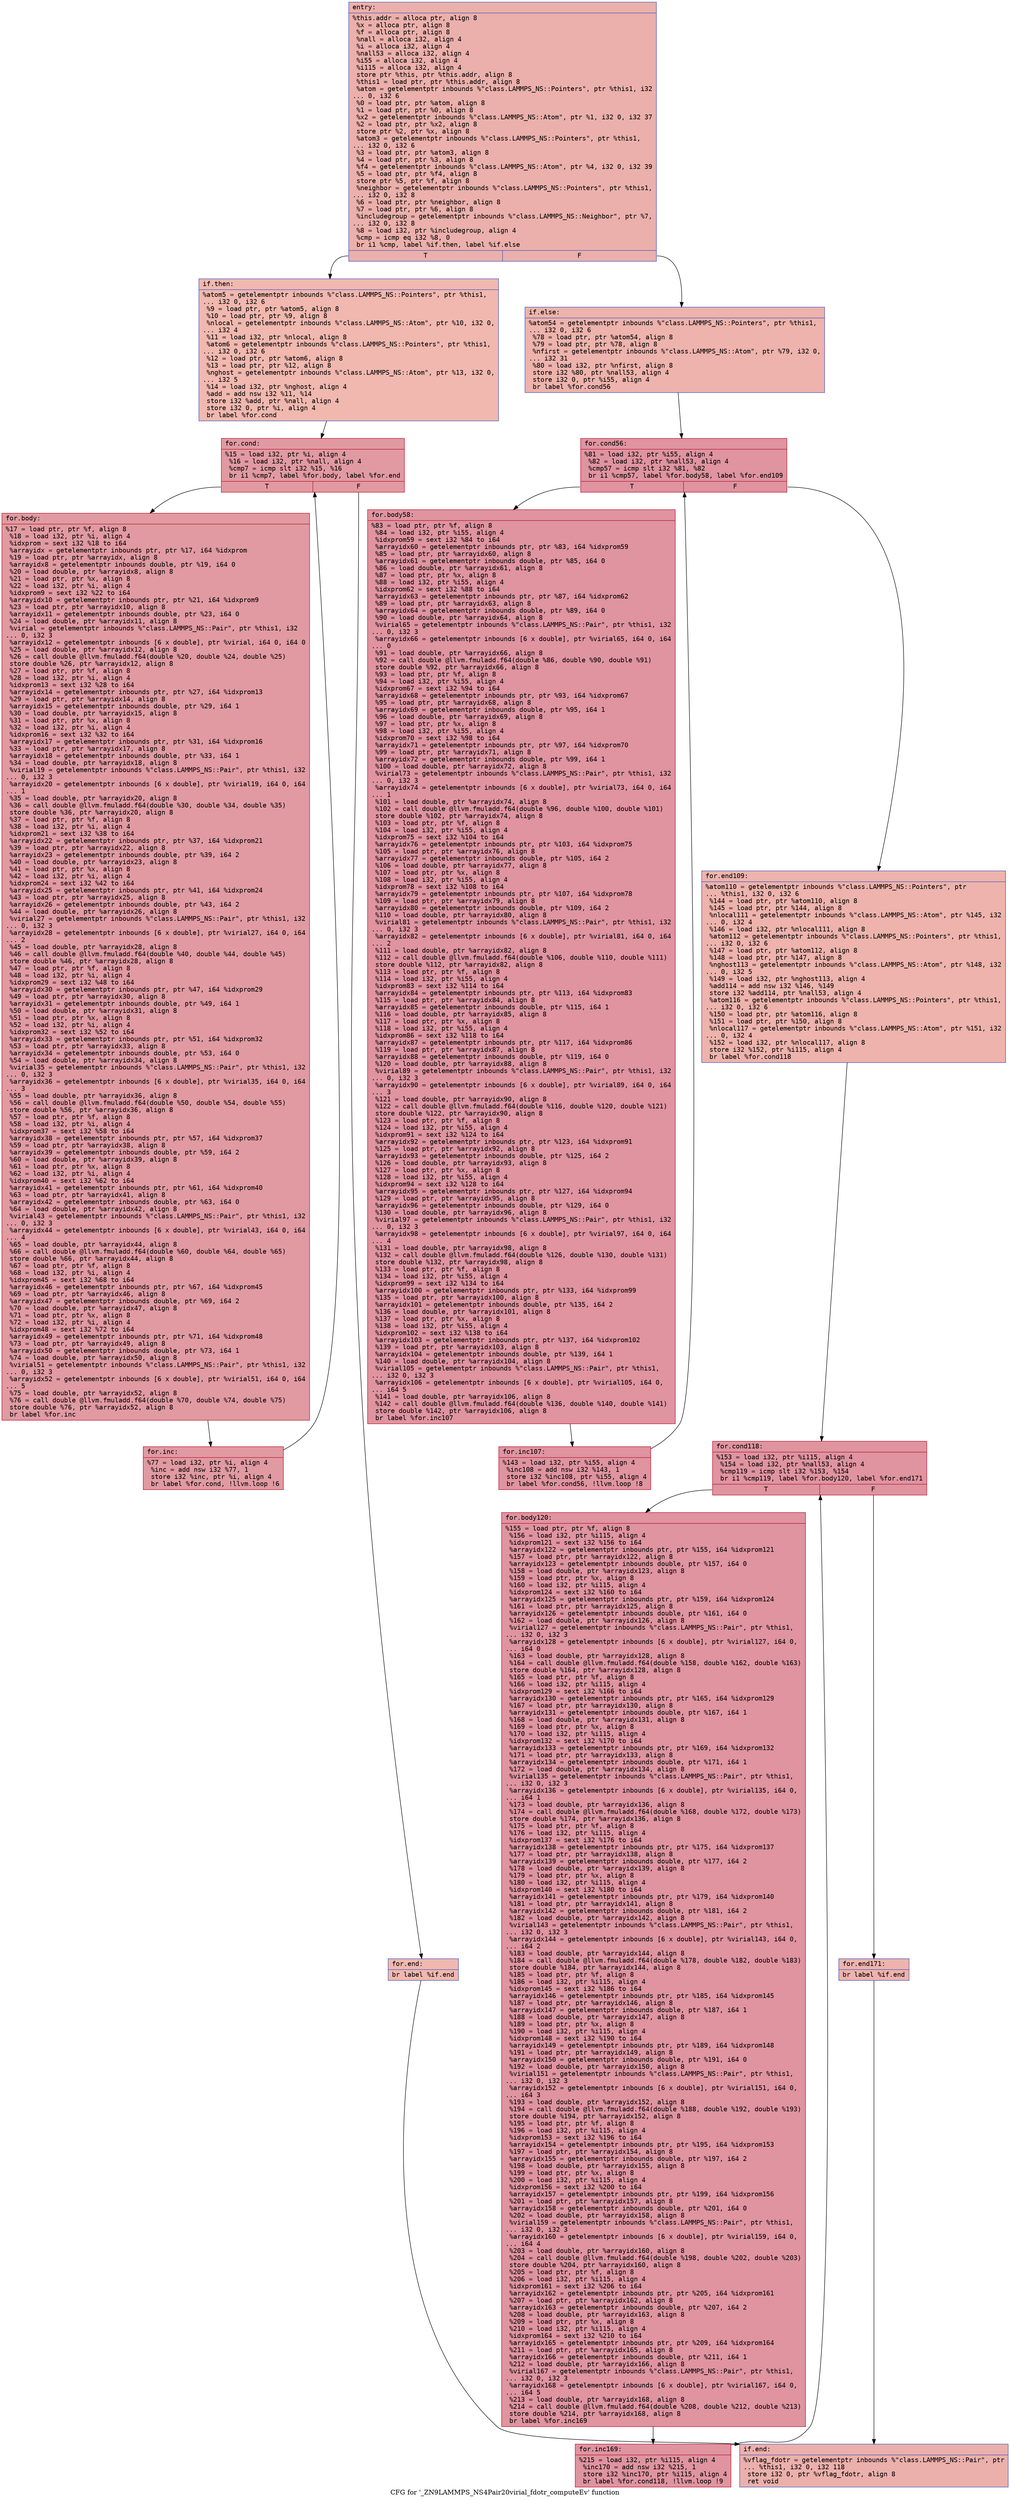 digraph "CFG for '_ZN9LAMMPS_NS4Pair20virial_fdotr_computeEv' function" {
	label="CFG for '_ZN9LAMMPS_NS4Pair20virial_fdotr_computeEv' function";

	Node0x55f5733ad130 [shape=record,color="#3d50c3ff", style=filled, fillcolor="#d24b4070" fontname="Courier",label="{entry:\l|  %this.addr = alloca ptr, align 8\l  %x = alloca ptr, align 8\l  %f = alloca ptr, align 8\l  %nall = alloca i32, align 4\l  %i = alloca i32, align 4\l  %nall53 = alloca i32, align 4\l  %i55 = alloca i32, align 4\l  %i115 = alloca i32, align 4\l  store ptr %this, ptr %this.addr, align 8\l  %this1 = load ptr, ptr %this.addr, align 8\l  %atom = getelementptr inbounds %\"class.LAMMPS_NS::Pointers\", ptr %this1, i32\l... 0, i32 6\l  %0 = load ptr, ptr %atom, align 8\l  %1 = load ptr, ptr %0, align 8\l  %x2 = getelementptr inbounds %\"class.LAMMPS_NS::Atom\", ptr %1, i32 0, i32 37\l  %2 = load ptr, ptr %x2, align 8\l  store ptr %2, ptr %x, align 8\l  %atom3 = getelementptr inbounds %\"class.LAMMPS_NS::Pointers\", ptr %this1,\l... i32 0, i32 6\l  %3 = load ptr, ptr %atom3, align 8\l  %4 = load ptr, ptr %3, align 8\l  %f4 = getelementptr inbounds %\"class.LAMMPS_NS::Atom\", ptr %4, i32 0, i32 39\l  %5 = load ptr, ptr %f4, align 8\l  store ptr %5, ptr %f, align 8\l  %neighbor = getelementptr inbounds %\"class.LAMMPS_NS::Pointers\", ptr %this1,\l... i32 0, i32 8\l  %6 = load ptr, ptr %neighbor, align 8\l  %7 = load ptr, ptr %6, align 8\l  %includegroup = getelementptr inbounds %\"class.LAMMPS_NS::Neighbor\", ptr %7,\l... i32 0, i32 8\l  %8 = load i32, ptr %includegroup, align 4\l  %cmp = icmp eq i32 %8, 0\l  br i1 %cmp, label %if.then, label %if.else\l|{<s0>T|<s1>F}}"];
	Node0x55f5733ad130:s0 -> Node0x55f5733b1d20[tooltip="entry -> if.then\nProbability 37.50%" ];
	Node0x55f5733ad130:s1 -> Node0x55f5733b1d90[tooltip="entry -> if.else\nProbability 62.50%" ];
	Node0x55f5733b1d20 [shape=record,color="#3d50c3ff", style=filled, fillcolor="#dc5d4a70" fontname="Courier",label="{if.then:\l|  %atom5 = getelementptr inbounds %\"class.LAMMPS_NS::Pointers\", ptr %this1,\l... i32 0, i32 6\l  %9 = load ptr, ptr %atom5, align 8\l  %10 = load ptr, ptr %9, align 8\l  %nlocal = getelementptr inbounds %\"class.LAMMPS_NS::Atom\", ptr %10, i32 0,\l... i32 4\l  %11 = load i32, ptr %nlocal, align 8\l  %atom6 = getelementptr inbounds %\"class.LAMMPS_NS::Pointers\", ptr %this1,\l... i32 0, i32 6\l  %12 = load ptr, ptr %atom6, align 8\l  %13 = load ptr, ptr %12, align 8\l  %nghost = getelementptr inbounds %\"class.LAMMPS_NS::Atom\", ptr %13, i32 0,\l... i32 5\l  %14 = load i32, ptr %nghost, align 4\l  %add = add nsw i32 %11, %14\l  store i32 %add, ptr %nall, align 4\l  store i32 0, ptr %i, align 4\l  br label %for.cond\l}"];
	Node0x55f5733b1d20 -> Node0x55f5733adbb0[tooltip="if.then -> for.cond\nProbability 100.00%" ];
	Node0x55f5733adbb0 [shape=record,color="#b70d28ff", style=filled, fillcolor="#bb1b2c70" fontname="Courier",label="{for.cond:\l|  %15 = load i32, ptr %i, align 4\l  %16 = load i32, ptr %nall, align 4\l  %cmp7 = icmp slt i32 %15, %16\l  br i1 %cmp7, label %for.body, label %for.end\l|{<s0>T|<s1>F}}"];
	Node0x55f5733adbb0:s0 -> Node0x55f5733b2b50[tooltip="for.cond -> for.body\nProbability 96.88%" ];
	Node0x55f5733adbb0:s1 -> Node0x55f5733b2bd0[tooltip="for.cond -> for.end\nProbability 3.12%" ];
	Node0x55f5733b2b50 [shape=record,color="#b70d28ff", style=filled, fillcolor="#bb1b2c70" fontname="Courier",label="{for.body:\l|  %17 = load ptr, ptr %f, align 8\l  %18 = load i32, ptr %i, align 4\l  %idxprom = sext i32 %18 to i64\l  %arrayidx = getelementptr inbounds ptr, ptr %17, i64 %idxprom\l  %19 = load ptr, ptr %arrayidx, align 8\l  %arrayidx8 = getelementptr inbounds double, ptr %19, i64 0\l  %20 = load double, ptr %arrayidx8, align 8\l  %21 = load ptr, ptr %x, align 8\l  %22 = load i32, ptr %i, align 4\l  %idxprom9 = sext i32 %22 to i64\l  %arrayidx10 = getelementptr inbounds ptr, ptr %21, i64 %idxprom9\l  %23 = load ptr, ptr %arrayidx10, align 8\l  %arrayidx11 = getelementptr inbounds double, ptr %23, i64 0\l  %24 = load double, ptr %arrayidx11, align 8\l  %virial = getelementptr inbounds %\"class.LAMMPS_NS::Pair\", ptr %this1, i32\l... 0, i32 3\l  %arrayidx12 = getelementptr inbounds [6 x double], ptr %virial, i64 0, i64 0\l  %25 = load double, ptr %arrayidx12, align 8\l  %26 = call double @llvm.fmuladd.f64(double %20, double %24, double %25)\l  store double %26, ptr %arrayidx12, align 8\l  %27 = load ptr, ptr %f, align 8\l  %28 = load i32, ptr %i, align 4\l  %idxprom13 = sext i32 %28 to i64\l  %arrayidx14 = getelementptr inbounds ptr, ptr %27, i64 %idxprom13\l  %29 = load ptr, ptr %arrayidx14, align 8\l  %arrayidx15 = getelementptr inbounds double, ptr %29, i64 1\l  %30 = load double, ptr %arrayidx15, align 8\l  %31 = load ptr, ptr %x, align 8\l  %32 = load i32, ptr %i, align 4\l  %idxprom16 = sext i32 %32 to i64\l  %arrayidx17 = getelementptr inbounds ptr, ptr %31, i64 %idxprom16\l  %33 = load ptr, ptr %arrayidx17, align 8\l  %arrayidx18 = getelementptr inbounds double, ptr %33, i64 1\l  %34 = load double, ptr %arrayidx18, align 8\l  %virial19 = getelementptr inbounds %\"class.LAMMPS_NS::Pair\", ptr %this1, i32\l... 0, i32 3\l  %arrayidx20 = getelementptr inbounds [6 x double], ptr %virial19, i64 0, i64\l... 1\l  %35 = load double, ptr %arrayidx20, align 8\l  %36 = call double @llvm.fmuladd.f64(double %30, double %34, double %35)\l  store double %36, ptr %arrayidx20, align 8\l  %37 = load ptr, ptr %f, align 8\l  %38 = load i32, ptr %i, align 4\l  %idxprom21 = sext i32 %38 to i64\l  %arrayidx22 = getelementptr inbounds ptr, ptr %37, i64 %idxprom21\l  %39 = load ptr, ptr %arrayidx22, align 8\l  %arrayidx23 = getelementptr inbounds double, ptr %39, i64 2\l  %40 = load double, ptr %arrayidx23, align 8\l  %41 = load ptr, ptr %x, align 8\l  %42 = load i32, ptr %i, align 4\l  %idxprom24 = sext i32 %42 to i64\l  %arrayidx25 = getelementptr inbounds ptr, ptr %41, i64 %idxprom24\l  %43 = load ptr, ptr %arrayidx25, align 8\l  %arrayidx26 = getelementptr inbounds double, ptr %43, i64 2\l  %44 = load double, ptr %arrayidx26, align 8\l  %virial27 = getelementptr inbounds %\"class.LAMMPS_NS::Pair\", ptr %this1, i32\l... 0, i32 3\l  %arrayidx28 = getelementptr inbounds [6 x double], ptr %virial27, i64 0, i64\l... 2\l  %45 = load double, ptr %arrayidx28, align 8\l  %46 = call double @llvm.fmuladd.f64(double %40, double %44, double %45)\l  store double %46, ptr %arrayidx28, align 8\l  %47 = load ptr, ptr %f, align 8\l  %48 = load i32, ptr %i, align 4\l  %idxprom29 = sext i32 %48 to i64\l  %arrayidx30 = getelementptr inbounds ptr, ptr %47, i64 %idxprom29\l  %49 = load ptr, ptr %arrayidx30, align 8\l  %arrayidx31 = getelementptr inbounds double, ptr %49, i64 1\l  %50 = load double, ptr %arrayidx31, align 8\l  %51 = load ptr, ptr %x, align 8\l  %52 = load i32, ptr %i, align 4\l  %idxprom32 = sext i32 %52 to i64\l  %arrayidx33 = getelementptr inbounds ptr, ptr %51, i64 %idxprom32\l  %53 = load ptr, ptr %arrayidx33, align 8\l  %arrayidx34 = getelementptr inbounds double, ptr %53, i64 0\l  %54 = load double, ptr %arrayidx34, align 8\l  %virial35 = getelementptr inbounds %\"class.LAMMPS_NS::Pair\", ptr %this1, i32\l... 0, i32 3\l  %arrayidx36 = getelementptr inbounds [6 x double], ptr %virial35, i64 0, i64\l... 3\l  %55 = load double, ptr %arrayidx36, align 8\l  %56 = call double @llvm.fmuladd.f64(double %50, double %54, double %55)\l  store double %56, ptr %arrayidx36, align 8\l  %57 = load ptr, ptr %f, align 8\l  %58 = load i32, ptr %i, align 4\l  %idxprom37 = sext i32 %58 to i64\l  %arrayidx38 = getelementptr inbounds ptr, ptr %57, i64 %idxprom37\l  %59 = load ptr, ptr %arrayidx38, align 8\l  %arrayidx39 = getelementptr inbounds double, ptr %59, i64 2\l  %60 = load double, ptr %arrayidx39, align 8\l  %61 = load ptr, ptr %x, align 8\l  %62 = load i32, ptr %i, align 4\l  %idxprom40 = sext i32 %62 to i64\l  %arrayidx41 = getelementptr inbounds ptr, ptr %61, i64 %idxprom40\l  %63 = load ptr, ptr %arrayidx41, align 8\l  %arrayidx42 = getelementptr inbounds double, ptr %63, i64 0\l  %64 = load double, ptr %arrayidx42, align 8\l  %virial43 = getelementptr inbounds %\"class.LAMMPS_NS::Pair\", ptr %this1, i32\l... 0, i32 3\l  %arrayidx44 = getelementptr inbounds [6 x double], ptr %virial43, i64 0, i64\l... 4\l  %65 = load double, ptr %arrayidx44, align 8\l  %66 = call double @llvm.fmuladd.f64(double %60, double %64, double %65)\l  store double %66, ptr %arrayidx44, align 8\l  %67 = load ptr, ptr %f, align 8\l  %68 = load i32, ptr %i, align 4\l  %idxprom45 = sext i32 %68 to i64\l  %arrayidx46 = getelementptr inbounds ptr, ptr %67, i64 %idxprom45\l  %69 = load ptr, ptr %arrayidx46, align 8\l  %arrayidx47 = getelementptr inbounds double, ptr %69, i64 2\l  %70 = load double, ptr %arrayidx47, align 8\l  %71 = load ptr, ptr %x, align 8\l  %72 = load i32, ptr %i, align 4\l  %idxprom48 = sext i32 %72 to i64\l  %arrayidx49 = getelementptr inbounds ptr, ptr %71, i64 %idxprom48\l  %73 = load ptr, ptr %arrayidx49, align 8\l  %arrayidx50 = getelementptr inbounds double, ptr %73, i64 1\l  %74 = load double, ptr %arrayidx50, align 8\l  %virial51 = getelementptr inbounds %\"class.LAMMPS_NS::Pair\", ptr %this1, i32\l... 0, i32 3\l  %arrayidx52 = getelementptr inbounds [6 x double], ptr %virial51, i64 0, i64\l... 5\l  %75 = load double, ptr %arrayidx52, align 8\l  %76 = call double @llvm.fmuladd.f64(double %70, double %74, double %75)\l  store double %76, ptr %arrayidx52, align 8\l  br label %for.inc\l}"];
	Node0x55f5733b2b50 -> Node0x55f5733b83e0[tooltip="for.body -> for.inc\nProbability 100.00%" ];
	Node0x55f5733b83e0 [shape=record,color="#b70d28ff", style=filled, fillcolor="#bb1b2c70" fontname="Courier",label="{for.inc:\l|  %77 = load i32, ptr %i, align 4\l  %inc = add nsw i32 %77, 1\l  store i32 %inc, ptr %i, align 4\l  br label %for.cond, !llvm.loop !6\l}"];
	Node0x55f5733b83e0 -> Node0x55f5733adbb0[tooltip="for.inc -> for.cond\nProbability 100.00%" ];
	Node0x55f5733b2bd0 [shape=record,color="#3d50c3ff", style=filled, fillcolor="#dc5d4a70" fontname="Courier",label="{for.end:\l|  br label %if.end\l}"];
	Node0x55f5733b2bd0 -> Node0x55f5733b87d0[tooltip="for.end -> if.end\nProbability 100.00%" ];
	Node0x55f5733b1d90 [shape=record,color="#3d50c3ff", style=filled, fillcolor="#d6524470" fontname="Courier",label="{if.else:\l|  %atom54 = getelementptr inbounds %\"class.LAMMPS_NS::Pointers\", ptr %this1,\l... i32 0, i32 6\l  %78 = load ptr, ptr %atom54, align 8\l  %79 = load ptr, ptr %78, align 8\l  %nfirst = getelementptr inbounds %\"class.LAMMPS_NS::Atom\", ptr %79, i32 0,\l... i32 31\l  %80 = load i32, ptr %nfirst, align 8\l  store i32 %80, ptr %nall53, align 4\l  store i32 0, ptr %i55, align 4\l  br label %for.cond56\l}"];
	Node0x55f5733b1d90 -> Node0x55f5733b8d10[tooltip="if.else -> for.cond56\nProbability 100.00%" ];
	Node0x55f5733b8d10 [shape=record,color="#b70d28ff", style=filled, fillcolor="#b70d2870" fontname="Courier",label="{for.cond56:\l|  %81 = load i32, ptr %i55, align 4\l  %82 = load i32, ptr %nall53, align 4\l  %cmp57 = icmp slt i32 %81, %82\l  br i1 %cmp57, label %for.body58, label %for.end109\l|{<s0>T|<s1>F}}"];
	Node0x55f5733b8d10:s0 -> Node0x55f5733b8f80[tooltip="for.cond56 -> for.body58\nProbability 96.88%" ];
	Node0x55f5733b8d10:s1 -> Node0x55f5733b8fd0[tooltip="for.cond56 -> for.end109\nProbability 3.12%" ];
	Node0x55f5733b8f80 [shape=record,color="#b70d28ff", style=filled, fillcolor="#b70d2870" fontname="Courier",label="{for.body58:\l|  %83 = load ptr, ptr %f, align 8\l  %84 = load i32, ptr %i55, align 4\l  %idxprom59 = sext i32 %84 to i64\l  %arrayidx60 = getelementptr inbounds ptr, ptr %83, i64 %idxprom59\l  %85 = load ptr, ptr %arrayidx60, align 8\l  %arrayidx61 = getelementptr inbounds double, ptr %85, i64 0\l  %86 = load double, ptr %arrayidx61, align 8\l  %87 = load ptr, ptr %x, align 8\l  %88 = load i32, ptr %i55, align 4\l  %idxprom62 = sext i32 %88 to i64\l  %arrayidx63 = getelementptr inbounds ptr, ptr %87, i64 %idxprom62\l  %89 = load ptr, ptr %arrayidx63, align 8\l  %arrayidx64 = getelementptr inbounds double, ptr %89, i64 0\l  %90 = load double, ptr %arrayidx64, align 8\l  %virial65 = getelementptr inbounds %\"class.LAMMPS_NS::Pair\", ptr %this1, i32\l... 0, i32 3\l  %arrayidx66 = getelementptr inbounds [6 x double], ptr %virial65, i64 0, i64\l... 0\l  %91 = load double, ptr %arrayidx66, align 8\l  %92 = call double @llvm.fmuladd.f64(double %86, double %90, double %91)\l  store double %92, ptr %arrayidx66, align 8\l  %93 = load ptr, ptr %f, align 8\l  %94 = load i32, ptr %i55, align 4\l  %idxprom67 = sext i32 %94 to i64\l  %arrayidx68 = getelementptr inbounds ptr, ptr %93, i64 %idxprom67\l  %95 = load ptr, ptr %arrayidx68, align 8\l  %arrayidx69 = getelementptr inbounds double, ptr %95, i64 1\l  %96 = load double, ptr %arrayidx69, align 8\l  %97 = load ptr, ptr %x, align 8\l  %98 = load i32, ptr %i55, align 4\l  %idxprom70 = sext i32 %98 to i64\l  %arrayidx71 = getelementptr inbounds ptr, ptr %97, i64 %idxprom70\l  %99 = load ptr, ptr %arrayidx71, align 8\l  %arrayidx72 = getelementptr inbounds double, ptr %99, i64 1\l  %100 = load double, ptr %arrayidx72, align 8\l  %virial73 = getelementptr inbounds %\"class.LAMMPS_NS::Pair\", ptr %this1, i32\l... 0, i32 3\l  %arrayidx74 = getelementptr inbounds [6 x double], ptr %virial73, i64 0, i64\l... 1\l  %101 = load double, ptr %arrayidx74, align 8\l  %102 = call double @llvm.fmuladd.f64(double %96, double %100, double %101)\l  store double %102, ptr %arrayidx74, align 8\l  %103 = load ptr, ptr %f, align 8\l  %104 = load i32, ptr %i55, align 4\l  %idxprom75 = sext i32 %104 to i64\l  %arrayidx76 = getelementptr inbounds ptr, ptr %103, i64 %idxprom75\l  %105 = load ptr, ptr %arrayidx76, align 8\l  %arrayidx77 = getelementptr inbounds double, ptr %105, i64 2\l  %106 = load double, ptr %arrayidx77, align 8\l  %107 = load ptr, ptr %x, align 8\l  %108 = load i32, ptr %i55, align 4\l  %idxprom78 = sext i32 %108 to i64\l  %arrayidx79 = getelementptr inbounds ptr, ptr %107, i64 %idxprom78\l  %109 = load ptr, ptr %arrayidx79, align 8\l  %arrayidx80 = getelementptr inbounds double, ptr %109, i64 2\l  %110 = load double, ptr %arrayidx80, align 8\l  %virial81 = getelementptr inbounds %\"class.LAMMPS_NS::Pair\", ptr %this1, i32\l... 0, i32 3\l  %arrayidx82 = getelementptr inbounds [6 x double], ptr %virial81, i64 0, i64\l... 2\l  %111 = load double, ptr %arrayidx82, align 8\l  %112 = call double @llvm.fmuladd.f64(double %106, double %110, double %111)\l  store double %112, ptr %arrayidx82, align 8\l  %113 = load ptr, ptr %f, align 8\l  %114 = load i32, ptr %i55, align 4\l  %idxprom83 = sext i32 %114 to i64\l  %arrayidx84 = getelementptr inbounds ptr, ptr %113, i64 %idxprom83\l  %115 = load ptr, ptr %arrayidx84, align 8\l  %arrayidx85 = getelementptr inbounds double, ptr %115, i64 1\l  %116 = load double, ptr %arrayidx85, align 8\l  %117 = load ptr, ptr %x, align 8\l  %118 = load i32, ptr %i55, align 4\l  %idxprom86 = sext i32 %118 to i64\l  %arrayidx87 = getelementptr inbounds ptr, ptr %117, i64 %idxprom86\l  %119 = load ptr, ptr %arrayidx87, align 8\l  %arrayidx88 = getelementptr inbounds double, ptr %119, i64 0\l  %120 = load double, ptr %arrayidx88, align 8\l  %virial89 = getelementptr inbounds %\"class.LAMMPS_NS::Pair\", ptr %this1, i32\l... 0, i32 3\l  %arrayidx90 = getelementptr inbounds [6 x double], ptr %virial89, i64 0, i64\l... 3\l  %121 = load double, ptr %arrayidx90, align 8\l  %122 = call double @llvm.fmuladd.f64(double %116, double %120, double %121)\l  store double %122, ptr %arrayidx90, align 8\l  %123 = load ptr, ptr %f, align 8\l  %124 = load i32, ptr %i55, align 4\l  %idxprom91 = sext i32 %124 to i64\l  %arrayidx92 = getelementptr inbounds ptr, ptr %123, i64 %idxprom91\l  %125 = load ptr, ptr %arrayidx92, align 8\l  %arrayidx93 = getelementptr inbounds double, ptr %125, i64 2\l  %126 = load double, ptr %arrayidx93, align 8\l  %127 = load ptr, ptr %x, align 8\l  %128 = load i32, ptr %i55, align 4\l  %idxprom94 = sext i32 %128 to i64\l  %arrayidx95 = getelementptr inbounds ptr, ptr %127, i64 %idxprom94\l  %129 = load ptr, ptr %arrayidx95, align 8\l  %arrayidx96 = getelementptr inbounds double, ptr %129, i64 0\l  %130 = load double, ptr %arrayidx96, align 8\l  %virial97 = getelementptr inbounds %\"class.LAMMPS_NS::Pair\", ptr %this1, i32\l... 0, i32 3\l  %arrayidx98 = getelementptr inbounds [6 x double], ptr %virial97, i64 0, i64\l... 4\l  %131 = load double, ptr %arrayidx98, align 8\l  %132 = call double @llvm.fmuladd.f64(double %126, double %130, double %131)\l  store double %132, ptr %arrayidx98, align 8\l  %133 = load ptr, ptr %f, align 8\l  %134 = load i32, ptr %i55, align 4\l  %idxprom99 = sext i32 %134 to i64\l  %arrayidx100 = getelementptr inbounds ptr, ptr %133, i64 %idxprom99\l  %135 = load ptr, ptr %arrayidx100, align 8\l  %arrayidx101 = getelementptr inbounds double, ptr %135, i64 2\l  %136 = load double, ptr %arrayidx101, align 8\l  %137 = load ptr, ptr %x, align 8\l  %138 = load i32, ptr %i55, align 4\l  %idxprom102 = sext i32 %138 to i64\l  %arrayidx103 = getelementptr inbounds ptr, ptr %137, i64 %idxprom102\l  %139 = load ptr, ptr %arrayidx103, align 8\l  %arrayidx104 = getelementptr inbounds double, ptr %139, i64 1\l  %140 = load double, ptr %arrayidx104, align 8\l  %virial105 = getelementptr inbounds %\"class.LAMMPS_NS::Pair\", ptr %this1,\l... i32 0, i32 3\l  %arrayidx106 = getelementptr inbounds [6 x double], ptr %virial105, i64 0,\l... i64 5\l  %141 = load double, ptr %arrayidx106, align 8\l  %142 = call double @llvm.fmuladd.f64(double %136, double %140, double %141)\l  store double %142, ptr %arrayidx106, align 8\l  br label %for.inc107\l}"];
	Node0x55f5733b8f80 -> Node0x55f5733bebc0[tooltip="for.body58 -> for.inc107\nProbability 100.00%" ];
	Node0x55f5733bebc0 [shape=record,color="#b70d28ff", style=filled, fillcolor="#b70d2870" fontname="Courier",label="{for.inc107:\l|  %143 = load i32, ptr %i55, align 4\l  %inc108 = add nsw i32 %143, 1\l  store i32 %inc108, ptr %i55, align 4\l  br label %for.cond56, !llvm.loop !8\l}"];
	Node0x55f5733bebc0 -> Node0x55f5733b8d10[tooltip="for.inc107 -> for.cond56\nProbability 100.00%" ];
	Node0x55f5733b8fd0 [shape=record,color="#3d50c3ff", style=filled, fillcolor="#d6524470" fontname="Courier",label="{for.end109:\l|  %atom110 = getelementptr inbounds %\"class.LAMMPS_NS::Pointers\", ptr\l... %this1, i32 0, i32 6\l  %144 = load ptr, ptr %atom110, align 8\l  %145 = load ptr, ptr %144, align 8\l  %nlocal111 = getelementptr inbounds %\"class.LAMMPS_NS::Atom\", ptr %145, i32\l... 0, i32 4\l  %146 = load i32, ptr %nlocal111, align 8\l  %atom112 = getelementptr inbounds %\"class.LAMMPS_NS::Pointers\", ptr %this1,\l... i32 0, i32 6\l  %147 = load ptr, ptr %atom112, align 8\l  %148 = load ptr, ptr %147, align 8\l  %nghost113 = getelementptr inbounds %\"class.LAMMPS_NS::Atom\", ptr %148, i32\l... 0, i32 5\l  %149 = load i32, ptr %nghost113, align 4\l  %add114 = add nsw i32 %146, %149\l  store i32 %add114, ptr %nall53, align 4\l  %atom116 = getelementptr inbounds %\"class.LAMMPS_NS::Pointers\", ptr %this1,\l... i32 0, i32 6\l  %150 = load ptr, ptr %atom116, align 8\l  %151 = load ptr, ptr %150, align 8\l  %nlocal117 = getelementptr inbounds %\"class.LAMMPS_NS::Atom\", ptr %151, i32\l... 0, i32 4\l  %152 = load i32, ptr %nlocal117, align 8\l  store i32 %152, ptr %i115, align 4\l  br label %for.cond118\l}"];
	Node0x55f5733b8fd0 -> Node0x55f5733bfb80[tooltip="for.end109 -> for.cond118\nProbability 100.00%" ];
	Node0x55f5733bfb80 [shape=record,color="#b70d28ff", style=filled, fillcolor="#b70d2870" fontname="Courier",label="{for.cond118:\l|  %153 = load i32, ptr %i115, align 4\l  %154 = load i32, ptr %nall53, align 4\l  %cmp119 = icmp slt i32 %153, %154\l  br i1 %cmp119, label %for.body120, label %for.end171\l|{<s0>T|<s1>F}}"];
	Node0x55f5733bfb80:s0 -> Node0x55f5733bfe20[tooltip="for.cond118 -> for.body120\nProbability 96.88%" ];
	Node0x55f5733bfb80:s1 -> Node0x55f5733bfea0[tooltip="for.cond118 -> for.end171\nProbability 3.12%" ];
	Node0x55f5733bfe20 [shape=record,color="#b70d28ff", style=filled, fillcolor="#b70d2870" fontname="Courier",label="{for.body120:\l|  %155 = load ptr, ptr %f, align 8\l  %156 = load i32, ptr %i115, align 4\l  %idxprom121 = sext i32 %156 to i64\l  %arrayidx122 = getelementptr inbounds ptr, ptr %155, i64 %idxprom121\l  %157 = load ptr, ptr %arrayidx122, align 8\l  %arrayidx123 = getelementptr inbounds double, ptr %157, i64 0\l  %158 = load double, ptr %arrayidx123, align 8\l  %159 = load ptr, ptr %x, align 8\l  %160 = load i32, ptr %i115, align 4\l  %idxprom124 = sext i32 %160 to i64\l  %arrayidx125 = getelementptr inbounds ptr, ptr %159, i64 %idxprom124\l  %161 = load ptr, ptr %arrayidx125, align 8\l  %arrayidx126 = getelementptr inbounds double, ptr %161, i64 0\l  %162 = load double, ptr %arrayidx126, align 8\l  %virial127 = getelementptr inbounds %\"class.LAMMPS_NS::Pair\", ptr %this1,\l... i32 0, i32 3\l  %arrayidx128 = getelementptr inbounds [6 x double], ptr %virial127, i64 0,\l... i64 0\l  %163 = load double, ptr %arrayidx128, align 8\l  %164 = call double @llvm.fmuladd.f64(double %158, double %162, double %163)\l  store double %164, ptr %arrayidx128, align 8\l  %165 = load ptr, ptr %f, align 8\l  %166 = load i32, ptr %i115, align 4\l  %idxprom129 = sext i32 %166 to i64\l  %arrayidx130 = getelementptr inbounds ptr, ptr %165, i64 %idxprom129\l  %167 = load ptr, ptr %arrayidx130, align 8\l  %arrayidx131 = getelementptr inbounds double, ptr %167, i64 1\l  %168 = load double, ptr %arrayidx131, align 8\l  %169 = load ptr, ptr %x, align 8\l  %170 = load i32, ptr %i115, align 4\l  %idxprom132 = sext i32 %170 to i64\l  %arrayidx133 = getelementptr inbounds ptr, ptr %169, i64 %idxprom132\l  %171 = load ptr, ptr %arrayidx133, align 8\l  %arrayidx134 = getelementptr inbounds double, ptr %171, i64 1\l  %172 = load double, ptr %arrayidx134, align 8\l  %virial135 = getelementptr inbounds %\"class.LAMMPS_NS::Pair\", ptr %this1,\l... i32 0, i32 3\l  %arrayidx136 = getelementptr inbounds [6 x double], ptr %virial135, i64 0,\l... i64 1\l  %173 = load double, ptr %arrayidx136, align 8\l  %174 = call double @llvm.fmuladd.f64(double %168, double %172, double %173)\l  store double %174, ptr %arrayidx136, align 8\l  %175 = load ptr, ptr %f, align 8\l  %176 = load i32, ptr %i115, align 4\l  %idxprom137 = sext i32 %176 to i64\l  %arrayidx138 = getelementptr inbounds ptr, ptr %175, i64 %idxprom137\l  %177 = load ptr, ptr %arrayidx138, align 8\l  %arrayidx139 = getelementptr inbounds double, ptr %177, i64 2\l  %178 = load double, ptr %arrayidx139, align 8\l  %179 = load ptr, ptr %x, align 8\l  %180 = load i32, ptr %i115, align 4\l  %idxprom140 = sext i32 %180 to i64\l  %arrayidx141 = getelementptr inbounds ptr, ptr %179, i64 %idxprom140\l  %181 = load ptr, ptr %arrayidx141, align 8\l  %arrayidx142 = getelementptr inbounds double, ptr %181, i64 2\l  %182 = load double, ptr %arrayidx142, align 8\l  %virial143 = getelementptr inbounds %\"class.LAMMPS_NS::Pair\", ptr %this1,\l... i32 0, i32 3\l  %arrayidx144 = getelementptr inbounds [6 x double], ptr %virial143, i64 0,\l... i64 2\l  %183 = load double, ptr %arrayidx144, align 8\l  %184 = call double @llvm.fmuladd.f64(double %178, double %182, double %183)\l  store double %184, ptr %arrayidx144, align 8\l  %185 = load ptr, ptr %f, align 8\l  %186 = load i32, ptr %i115, align 4\l  %idxprom145 = sext i32 %186 to i64\l  %arrayidx146 = getelementptr inbounds ptr, ptr %185, i64 %idxprom145\l  %187 = load ptr, ptr %arrayidx146, align 8\l  %arrayidx147 = getelementptr inbounds double, ptr %187, i64 1\l  %188 = load double, ptr %arrayidx147, align 8\l  %189 = load ptr, ptr %x, align 8\l  %190 = load i32, ptr %i115, align 4\l  %idxprom148 = sext i32 %190 to i64\l  %arrayidx149 = getelementptr inbounds ptr, ptr %189, i64 %idxprom148\l  %191 = load ptr, ptr %arrayidx149, align 8\l  %arrayidx150 = getelementptr inbounds double, ptr %191, i64 0\l  %192 = load double, ptr %arrayidx150, align 8\l  %virial151 = getelementptr inbounds %\"class.LAMMPS_NS::Pair\", ptr %this1,\l... i32 0, i32 3\l  %arrayidx152 = getelementptr inbounds [6 x double], ptr %virial151, i64 0,\l... i64 3\l  %193 = load double, ptr %arrayidx152, align 8\l  %194 = call double @llvm.fmuladd.f64(double %188, double %192, double %193)\l  store double %194, ptr %arrayidx152, align 8\l  %195 = load ptr, ptr %f, align 8\l  %196 = load i32, ptr %i115, align 4\l  %idxprom153 = sext i32 %196 to i64\l  %arrayidx154 = getelementptr inbounds ptr, ptr %195, i64 %idxprom153\l  %197 = load ptr, ptr %arrayidx154, align 8\l  %arrayidx155 = getelementptr inbounds double, ptr %197, i64 2\l  %198 = load double, ptr %arrayidx155, align 8\l  %199 = load ptr, ptr %x, align 8\l  %200 = load i32, ptr %i115, align 4\l  %idxprom156 = sext i32 %200 to i64\l  %arrayidx157 = getelementptr inbounds ptr, ptr %199, i64 %idxprom156\l  %201 = load ptr, ptr %arrayidx157, align 8\l  %arrayidx158 = getelementptr inbounds double, ptr %201, i64 0\l  %202 = load double, ptr %arrayidx158, align 8\l  %virial159 = getelementptr inbounds %\"class.LAMMPS_NS::Pair\", ptr %this1,\l... i32 0, i32 3\l  %arrayidx160 = getelementptr inbounds [6 x double], ptr %virial159, i64 0,\l... i64 4\l  %203 = load double, ptr %arrayidx160, align 8\l  %204 = call double @llvm.fmuladd.f64(double %198, double %202, double %203)\l  store double %204, ptr %arrayidx160, align 8\l  %205 = load ptr, ptr %f, align 8\l  %206 = load i32, ptr %i115, align 4\l  %idxprom161 = sext i32 %206 to i64\l  %arrayidx162 = getelementptr inbounds ptr, ptr %205, i64 %idxprom161\l  %207 = load ptr, ptr %arrayidx162, align 8\l  %arrayidx163 = getelementptr inbounds double, ptr %207, i64 2\l  %208 = load double, ptr %arrayidx163, align 8\l  %209 = load ptr, ptr %x, align 8\l  %210 = load i32, ptr %i115, align 4\l  %idxprom164 = sext i32 %210 to i64\l  %arrayidx165 = getelementptr inbounds ptr, ptr %209, i64 %idxprom164\l  %211 = load ptr, ptr %arrayidx165, align 8\l  %arrayidx166 = getelementptr inbounds double, ptr %211, i64 1\l  %212 = load double, ptr %arrayidx166, align 8\l  %virial167 = getelementptr inbounds %\"class.LAMMPS_NS::Pair\", ptr %this1,\l... i32 0, i32 3\l  %arrayidx168 = getelementptr inbounds [6 x double], ptr %virial167, i64 0,\l... i64 5\l  %213 = load double, ptr %arrayidx168, align 8\l  %214 = call double @llvm.fmuladd.f64(double %208, double %212, double %213)\l  store double %214, ptr %arrayidx168, align 8\l  br label %for.inc169\l}"];
	Node0x55f5733bfe20 -> Node0x55f5733bb600[tooltip="for.body120 -> for.inc169\nProbability 100.00%" ];
	Node0x55f5733bb600 [shape=record,color="#b70d28ff", style=filled, fillcolor="#b70d2870" fontname="Courier",label="{for.inc169:\l|  %215 = load i32, ptr %i115, align 4\l  %inc170 = add nsw i32 %215, 1\l  store i32 %inc170, ptr %i115, align 4\l  br label %for.cond118, !llvm.loop !9\l}"];
	Node0x55f5733bb600 -> Node0x55f5733bfb80[tooltip="for.inc169 -> for.cond118\nProbability 100.00%" ];
	Node0x55f5733bfea0 [shape=record,color="#3d50c3ff", style=filled, fillcolor="#d6524470" fontname="Courier",label="{for.end171:\l|  br label %if.end\l}"];
	Node0x55f5733bfea0 -> Node0x55f5733b87d0[tooltip="for.end171 -> if.end\nProbability 100.00%" ];
	Node0x55f5733b87d0 [shape=record,color="#3d50c3ff", style=filled, fillcolor="#d24b4070" fontname="Courier",label="{if.end:\l|  %vflag_fdotr = getelementptr inbounds %\"class.LAMMPS_NS::Pair\", ptr\l... %this1, i32 0, i32 118\l  store i32 0, ptr %vflag_fdotr, align 8\l  ret void\l}"];
}
